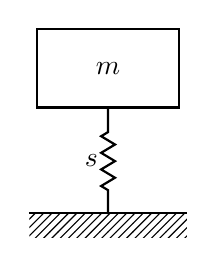 ﻿\begin{tikzpicture}
	\tikzstyle{spring}=[thick,decorate,decoration={zigzag,pre length=0.3cm,post length=0.3cm,segment length=6}]
	\tikzstyle{damper}=[thick,decoration={markings,  
		mark connection node=dmp,
		mark=at position 0.5 with 
		{
			\node (dmp) [thick,inner sep=0pt,transform shape,rotate=-90,minimum width=15pt,minimum height=3pt,draw=none] {};
			\draw [thick] ($(dmp.north east)+(2pt,0)$) -- (dmp.south east) -- (dmp.south west) -- ($(dmp.north west)+(2pt,0)$);
			\draw [thick] ($(dmp.north)+(0,-5pt)$) -- ($(dmp.north)+(0,5pt)$);
		}
	}, decorate]
	\tikzstyle{ground}=[fill,pattern=north east lines,draw=none,minimum width=0.75cm,minimum height=0.3cm]
	\tikzstyle{mass}=[draw,minimum width=1.8cm, minimum height=1cm,thick,outer sep=0pt,xscale=1]
	\node(g) at (0,0) [ground,minimum width=2cm] {};
	\draw[thick](g.north west) -- (g.north east);
	\node(m1) at (0,2) [mass] {$m$};
	\draw[spring]  ($(m1.270) -(0,1.35)$) -- +(0,1.35) node [pos=0.5,left] {$s$};
\end{tikzpicture}
